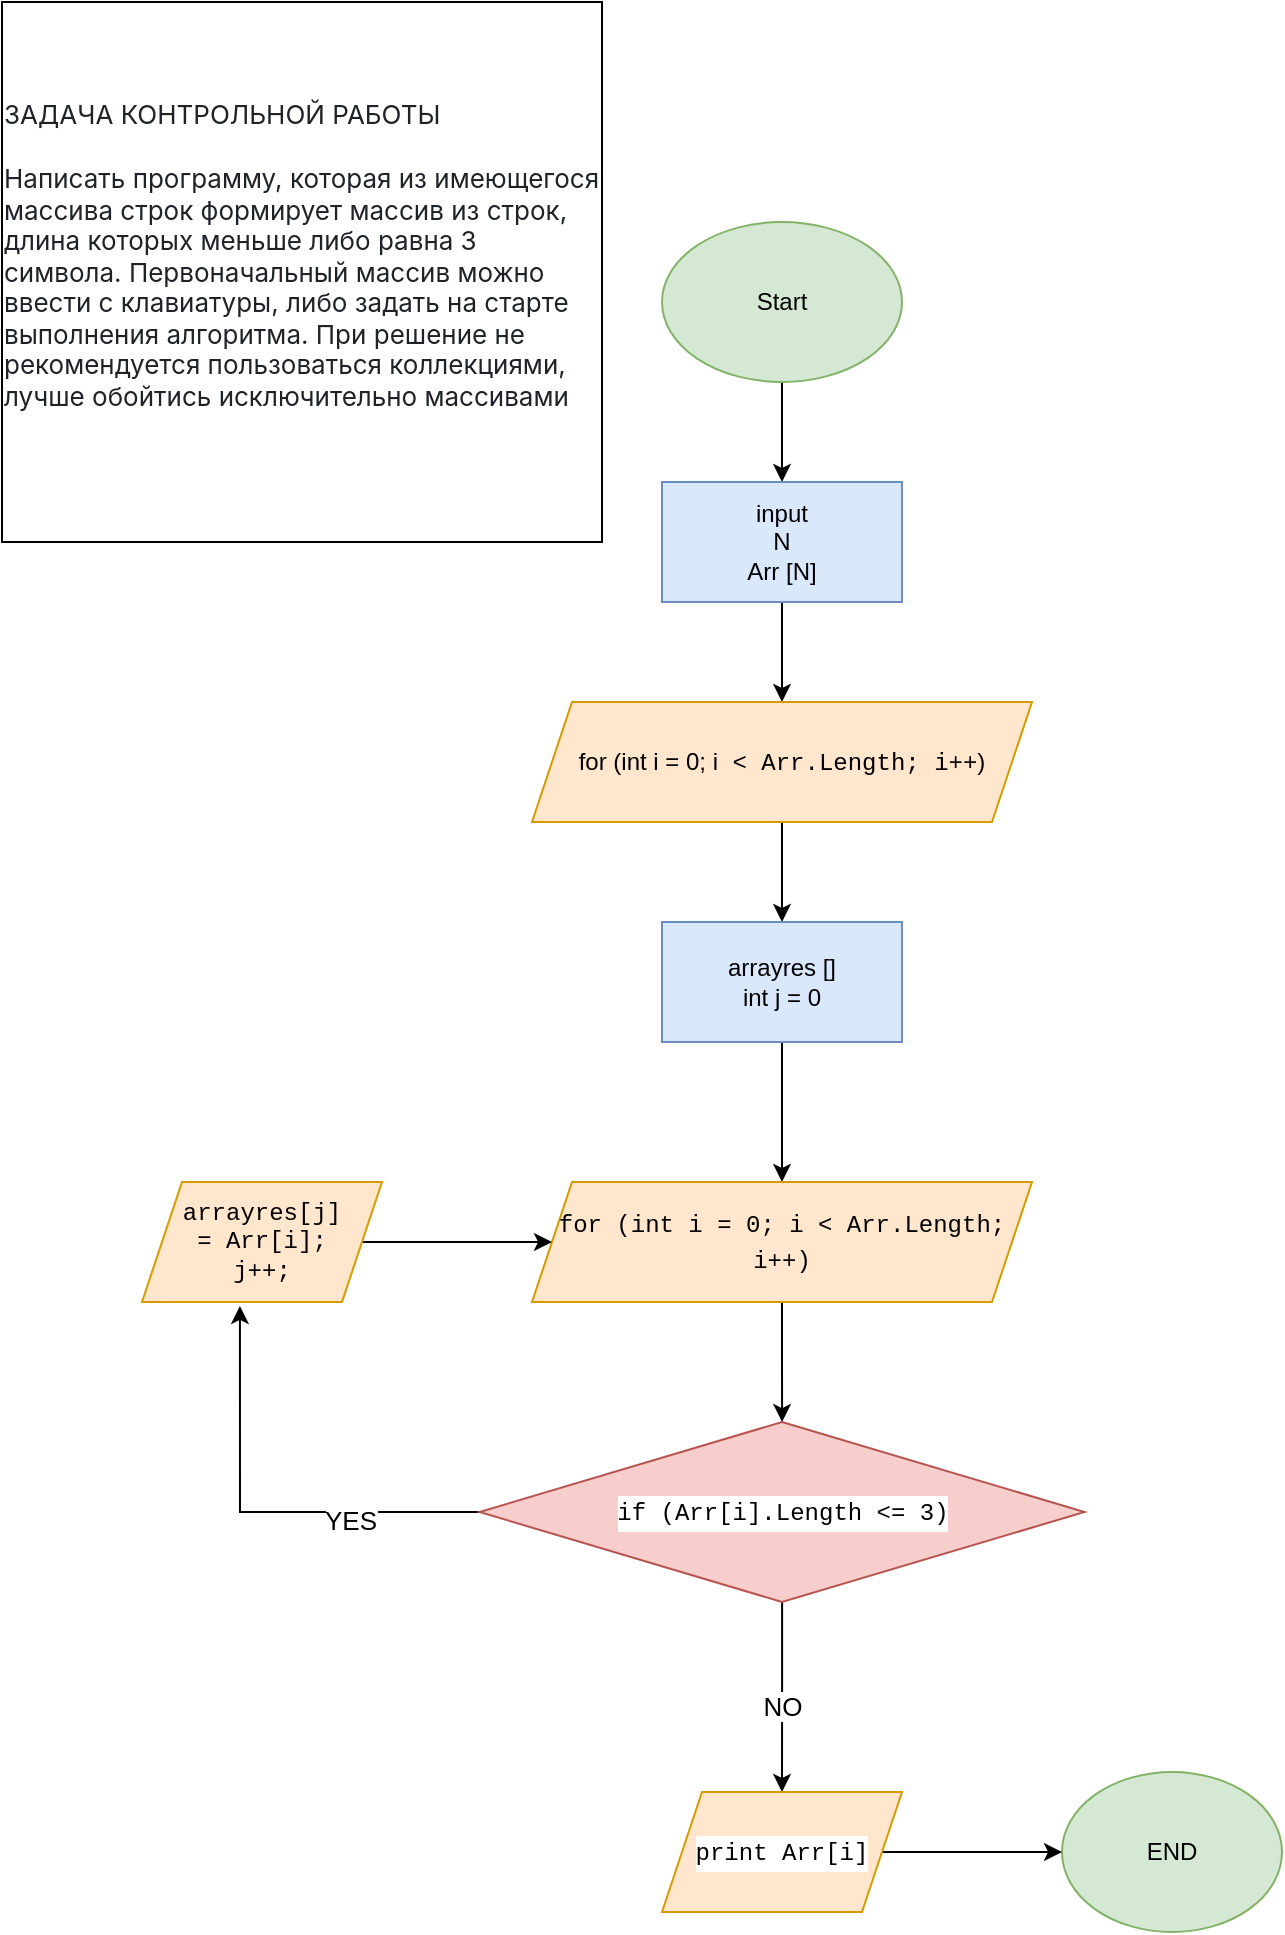 <mxfile version="20.8.16" type="device" pages="4"><diagram name="задача 1" id="wy1H4pSSb9UhJ0ngnT1_"><mxGraphModel dx="1434" dy="907" grid="1" gridSize="10" guides="1" tooltips="1" connect="1" arrows="1" fold="1" page="1" pageScale="1" pageWidth="827" pageHeight="1169" math="0" shadow="0"><root><mxCell id="0"/><mxCell id="1" parent="0"/><mxCell id="vfsNXeWJFqkBvQlt3eMW-3" value="" style="edgeStyle=orthogonalEdgeStyle;rounded=0;orthogonalLoop=1;jettySize=auto;html=1;" parent="1" source="vfsNXeWJFqkBvQlt3eMW-1" target="vfsNXeWJFqkBvQlt3eMW-2" edge="1"><mxGeometry relative="1" as="geometry"/></mxCell><mxCell id="vfsNXeWJFqkBvQlt3eMW-1" value="Start" style="ellipse;whiteSpace=wrap;html=1;fillColor=#d5e8d4;strokeColor=#82b366;" parent="1" vertex="1"><mxGeometry x="340" y="140" width="120" height="80" as="geometry"/></mxCell><mxCell id="vfsNXeWJFqkBvQlt3eMW-5" value="" style="edgeStyle=orthogonalEdgeStyle;rounded=0;orthogonalLoop=1;jettySize=auto;html=1;entryX=0.5;entryY=0;entryDx=0;entryDy=0;" parent="1" source="vfsNXeWJFqkBvQlt3eMW-2" target="5amirOjvzFPl0sC-GQGK-1" edge="1"><mxGeometry relative="1" as="geometry"><mxPoint x="400" y="260" as="targetPoint"/></mxGeometry></mxCell><mxCell id="vfsNXeWJFqkBvQlt3eMW-2" value="input&lt;br&gt;N&lt;br&gt;Arr [N]" style="whiteSpace=wrap;html=1;fillColor=#dae8fc;strokeColor=#6c8ebf;" parent="1" vertex="1"><mxGeometry x="340" y="270" width="120" height="60" as="geometry"/></mxCell><mxCell id="vfsNXeWJFqkBvQlt3eMW-37" value="END" style="ellipse;whiteSpace=wrap;html=1;fillColor=#d5e8d4;strokeColor=#82b366;" parent="1" vertex="1"><mxGeometry x="540" y="915" width="110" height="80" as="geometry"/></mxCell><mxCell id="vfsNXeWJFqkBvQlt3eMW-45" value="&lt;p style=&quot;box-sizing: border-box; margin-bottom: 16px; caret-color: rgb(31, 35, 40); color: rgb(31, 35, 40); font-family: -apple-system, BlinkMacSystemFont, &amp;quot;Segoe UI&amp;quot;, &amp;quot;Noto Sans&amp;quot;, Helvetica, Arial, sans-serif, &amp;quot;Apple Color Emoji&amp;quot;, &amp;quot;Segoe UI Emoji&amp;quot;; text-align: start; text-size-adjust: auto; margin-top: 0px !important; font-size: 13px;&quot; dir=&quot;auto&quot;&gt;&lt;font style=&quot;font-size: 13px;&quot;&gt;ЗАДАЧА КОНТРОЛЬНОЙ РАБОТЫ&lt;/font&gt;&lt;/p&gt;&lt;p style=&quot;box-sizing: border-box; margin-top: 0px; margin-bottom: 16px; caret-color: rgb(31, 35, 40); color: rgb(31, 35, 40); font-family: -apple-system, BlinkMacSystemFont, &amp;quot;Segoe UI&amp;quot;, &amp;quot;Noto Sans&amp;quot;, Helvetica, Arial, sans-serif, &amp;quot;Apple Color Emoji&amp;quot;, &amp;quot;Segoe UI Emoji&amp;quot;; text-align: start; text-size-adjust: auto; font-size: 13px;&quot; dir=&quot;auto&quot;&gt;&lt;font style=&quot;font-size: 13px;&quot;&gt;Написать программу, которая из имеющегося массива строк формирует массив из строк, длина которых меньше либо равна 3 символа. Первоначальный массив можно ввести с клавиатуры, либо задать на старте выполнения алгоритма. При решение не рекомендуется пользоваться коллекциями, лучше обойтись исключительно массивами&lt;/font&gt;&lt;/p&gt;" style="rounded=0;whiteSpace=wrap;html=1;" parent="1" vertex="1"><mxGeometry x="10" y="30" width="300" height="270" as="geometry"/></mxCell><mxCell id="5amirOjvzFPl0sC-GQGK-7" value="" style="edgeStyle=orthogonalEdgeStyle;rounded=0;orthogonalLoop=1;jettySize=auto;html=1;fontSize=13;fontColor=#000000;" edge="1" parent="1" source="5amirOjvzFPl0sC-GQGK-1" target="5amirOjvzFPl0sC-GQGK-6"><mxGeometry relative="1" as="geometry"/></mxCell><mxCell id="5amirOjvzFPl0sC-GQGK-1" value="for (int i = 0; i&lt;span style=&quot;font-family: Menlo, Monaco, &amp;quot;Courier New&amp;quot;, monospace;&quot;&gt; &lt;/span&gt;&lt;span style=&quot;font-family: Menlo, Monaco, &amp;quot;Courier New&amp;quot;, monospace;&quot;&gt;&amp;lt;&lt;/span&gt;&lt;span style=&quot;font-family: Menlo, Monaco, &amp;quot;Courier New&amp;quot;, monospace;&quot;&gt; &lt;/span&gt;&lt;span style=&quot;font-family: Menlo, Monaco, &amp;quot;Courier New&amp;quot;, monospace;&quot;&gt;Arr&lt;/span&gt;&lt;span style=&quot;font-family: Menlo, Monaco, &amp;quot;Courier New&amp;quot;, monospace;&quot;&gt;.&lt;/span&gt;&lt;span style=&quot;font-family: Menlo, Monaco, &amp;quot;Courier New&amp;quot;, monospace;&quot;&gt;Length&lt;/span&gt;&lt;span style=&quot;font-family: Menlo, Monaco, &amp;quot;Courier New&amp;quot;, monospace;&quot;&gt;;&lt;/span&gt;&lt;span style=&quot;font-family: Menlo, Monaco, &amp;quot;Courier New&amp;quot;, monospace;&quot;&gt; &lt;/span&gt;&lt;span style=&quot;font-family: Menlo, Monaco, &amp;quot;Courier New&amp;quot;, monospace;&quot;&gt;i&lt;/span&gt;&lt;span style=&quot;font-family: Menlo, Monaco, &amp;quot;Courier New&amp;quot;, monospace;&quot;&gt;++&lt;/span&gt;)" style="shape=parallelogram;perimeter=parallelogramPerimeter;whiteSpace=wrap;html=1;fixedSize=1;fillColor=#ffe6cc;strokeColor=#d79b00;" vertex="1" parent="1"><mxGeometry x="275" y="380" width="250" height="60" as="geometry"/></mxCell><mxCell id="5amirOjvzFPl0sC-GQGK-13" style="edgeStyle=orthogonalEdgeStyle;rounded=0;orthogonalLoop=1;jettySize=auto;html=1;entryX=0.408;entryY=1.033;entryDx=0;entryDy=0;entryPerimeter=0;fontSize=13;fontColor=#000000;" edge="1" parent="1" source="5amirOjvzFPl0sC-GQGK-5" target="5amirOjvzFPl0sC-GQGK-12"><mxGeometry relative="1" as="geometry"/></mxCell><mxCell id="5amirOjvzFPl0sC-GQGK-14" value="YES" style="edgeLabel;html=1;align=center;verticalAlign=middle;resizable=0;points=[];fontSize=13;fontColor=#000000;" vertex="1" connectable="0" parent="5amirOjvzFPl0sC-GQGK-13"><mxGeometry x="-0.41" y="4" relative="1" as="geometry"><mxPoint as="offset"/></mxGeometry></mxCell><mxCell id="5amirOjvzFPl0sC-GQGK-17" value="" style="edgeStyle=orthogonalEdgeStyle;rounded=0;orthogonalLoop=1;jettySize=auto;html=1;fontSize=13;fontColor=#000000;" edge="1" parent="1" source="5amirOjvzFPl0sC-GQGK-5" target="5amirOjvzFPl0sC-GQGK-16"><mxGeometry relative="1" as="geometry"/></mxCell><mxCell id="5amirOjvzFPl0sC-GQGK-19" value="NO" style="edgeLabel;html=1;align=center;verticalAlign=middle;resizable=0;points=[];fontSize=13;fontColor=#000000;" vertex="1" connectable="0" parent="5amirOjvzFPl0sC-GQGK-17"><mxGeometry x="0.096" relative="1" as="geometry"><mxPoint as="offset"/></mxGeometry></mxCell><mxCell id="5amirOjvzFPl0sC-GQGK-5" value="&lt;div style=&quot;font-family: Menlo, Monaco, &amp;quot;Courier New&amp;quot;, monospace; font-size: 12px; line-height: 18px;&quot;&gt;&lt;div style=&quot;line-height: 18px;&quot;&gt;if (Arr[i].Length &amp;lt;= 3)&lt;/div&gt;&lt;/div&gt;" style="rhombus;whiteSpace=wrap;html=1;labelBackgroundColor=#FFFFFF;fontSize=13;fillColor=#f8cecc;strokeColor=#b85450;" vertex="1" parent="1"><mxGeometry x="248.75" y="740" width="302.5" height="90" as="geometry"/></mxCell><mxCell id="5amirOjvzFPl0sC-GQGK-10" value="" style="edgeStyle=orthogonalEdgeStyle;rounded=0;orthogonalLoop=1;jettySize=auto;html=1;fontSize=13;fontColor=#000000;" edge="1" parent="1" source="5amirOjvzFPl0sC-GQGK-6" target="5amirOjvzFPl0sC-GQGK-9"><mxGeometry relative="1" as="geometry"/></mxCell><mxCell id="5amirOjvzFPl0sC-GQGK-6" value="arrayres []&lt;br&gt;int j = 0" style="whiteSpace=wrap;html=1;fillColor=#dae8fc;strokeColor=#6c8ebf;" vertex="1" parent="1"><mxGeometry x="340" y="490" width="120" height="60" as="geometry"/></mxCell><mxCell id="5amirOjvzFPl0sC-GQGK-11" value="" style="edgeStyle=orthogonalEdgeStyle;rounded=0;orthogonalLoop=1;jettySize=auto;html=1;fontSize=13;fontColor=#000000;" edge="1" parent="1" source="5amirOjvzFPl0sC-GQGK-9" target="5amirOjvzFPl0sC-GQGK-5"><mxGeometry relative="1" as="geometry"/></mxCell><mxCell id="5amirOjvzFPl0sC-GQGK-9" value="&lt;div style=&quot;font-family: Menlo, Monaco, &amp;quot;Courier New&amp;quot;, monospace; line-height: 18px;&quot;&gt;for (int i = 0; i &amp;lt; Arr.Length; i++)&lt;/div&gt;" style="shape=parallelogram;perimeter=parallelogramPerimeter;whiteSpace=wrap;html=1;fixedSize=1;fillColor=#ffe6cc;strokeColor=#d79b00;" vertex="1" parent="1"><mxGeometry x="275" y="620" width="250" height="60" as="geometry"/></mxCell><mxCell id="5amirOjvzFPl0sC-GQGK-15" style="edgeStyle=orthogonalEdgeStyle;rounded=0;orthogonalLoop=1;jettySize=auto;html=1;fontSize=13;fontColor=#000000;" edge="1" parent="1" source="5amirOjvzFPl0sC-GQGK-12" target="5amirOjvzFPl0sC-GQGK-9"><mxGeometry relative="1" as="geometry"/></mxCell><mxCell id="5amirOjvzFPl0sC-GQGK-12" value="&lt;div style=&quot;border-color: var(--border-color); font-family: Menlo, Monaco, &amp;quot;Courier New&amp;quot;, monospace; font-size: 12px;&quot;&gt;arrayres[j] =&amp;nbsp;&lt;span style=&quot;border-color: var(--border-color);&quot;&gt;Arr&lt;/span&gt;[&lt;span style=&quot;border-color: var(--border-color);&quot;&gt;i&lt;/span&gt;];&lt;/div&gt;&lt;div style=&quot;border-color: var(--border-color); font-family: Menlo, Monaco, &amp;quot;Courier New&amp;quot;, monospace; font-size: 12px;&quot;&gt;&lt;span style=&quot;border-color: var(--border-color);&quot;&gt;j&lt;/span&gt;++;&lt;/div&gt;" style="shape=parallelogram;perimeter=parallelogramPerimeter;whiteSpace=wrap;html=1;fixedSize=1;labelBackgroundColor=none;fontSize=13;fillColor=#ffe6cc;strokeColor=#d79b00;" vertex="1" parent="1"><mxGeometry x="80" y="620" width="120" height="60" as="geometry"/></mxCell><mxCell id="5amirOjvzFPl0sC-GQGK-18" style="edgeStyle=orthogonalEdgeStyle;rounded=0;orthogonalLoop=1;jettySize=auto;html=1;entryX=0;entryY=0.5;entryDx=0;entryDy=0;fontSize=13;fontColor=#000000;" edge="1" parent="1" source="5amirOjvzFPl0sC-GQGK-16" target="vfsNXeWJFqkBvQlt3eMW-37"><mxGeometry relative="1" as="geometry"/></mxCell><mxCell id="5amirOjvzFPl0sC-GQGK-16" value="&lt;div style=&quot;font-family: Menlo, Monaco, &amp;quot;Courier New&amp;quot;, monospace; font-size: 12px; line-height: 18px;&quot;&gt;print&amp;nbsp;Arr[i]&lt;/div&gt;" style="shape=parallelogram;perimeter=parallelogramPerimeter;whiteSpace=wrap;html=1;fixedSize=1;fontSize=13;labelBackgroundColor=#FFFFFF;fillColor=#ffe6cc;strokeColor=#d79b00;" vertex="1" parent="1"><mxGeometry x="340" y="925" width="120" height="60" as="geometry"/></mxCell></root></mxGraphModel></diagram><diagram id="Ug3H5KpXucknGna50mcT" name="задача 4"><mxGraphModel dx="954" dy="601" grid="1" gridSize="10" guides="1" tooltips="1" connect="1" arrows="1" fold="1" page="1" pageScale="1" pageWidth="827" pageHeight="1169" math="0" shadow="0"><root><mxCell id="0"/><mxCell id="1" parent="0"/><mxCell id="Ie2vaipxWePsezrHLwGN-1" value="" style="edgeStyle=orthogonalEdgeStyle;rounded=0;orthogonalLoop=1;jettySize=auto;html=1;" parent="1" source="Ie2vaipxWePsezrHLwGN-2" target="Ie2vaipxWePsezrHLwGN-4" edge="1"><mxGeometry relative="1" as="geometry"/></mxCell><mxCell id="Ie2vaipxWePsezrHLwGN-2" value="Start" style="ellipse;whiteSpace=wrap;html=1;" parent="1" vertex="1"><mxGeometry x="310" y="80" width="120" height="80" as="geometry"/></mxCell><mxCell id="Ie2vaipxWePsezrHLwGN-3" value="" style="edgeStyle=orthogonalEdgeStyle;rounded=0;orthogonalLoop=1;jettySize=auto;html=1;" parent="1" source="Ie2vaipxWePsezrHLwGN-4" target="Ie2vaipxWePsezrHLwGN-6" edge="1"><mxGeometry relative="1" as="geometry"/></mxCell><mxCell id="Ie2vaipxWePsezrHLwGN-4" value="numbers [ ]&lt;br&gt;size" style="whiteSpace=wrap;html=1;" parent="1" vertex="1"><mxGeometry x="310" y="190" width="120" height="60" as="geometry"/></mxCell><mxCell id="Ie2vaipxWePsezrHLwGN-5" value="" style="edgeStyle=orthogonalEdgeStyle;rounded=0;orthogonalLoop=1;jettySize=auto;html=1;entryX=0.5;entryY=0;entryDx=0;entryDy=0;" parent="1" source="Ie2vaipxWePsezrHLwGN-6" target="Ie2vaipxWePsezrHLwGN-25" edge="1"><mxGeometry relative="1" as="geometry"><mxPoint x="370" y="380" as="targetPoint"/></mxGeometry></mxCell><mxCell id="Ie2vaipxWePsezrHLwGN-6" value="index = 0&lt;br&gt;sum = 0" style="whiteSpace=wrap;html=1;" parent="1" vertex="1"><mxGeometry x="310" y="270" width="120" height="80" as="geometry"/></mxCell><mxCell id="Ie2vaipxWePsezrHLwGN-7" value="" style="edgeStyle=orthogonalEdgeStyle;rounded=0;orthogonalLoop=1;jettySize=auto;html=1;exitX=0.5;exitY=1;exitDx=0;exitDy=0;entryX=0.25;entryY=0;entryDx=0;entryDy=0;" parent="1" source="Ie2vaipxWePsezrHLwGN-25" target="Ie2vaipxWePsezrHLwGN-27" edge="1"><mxGeometry relative="1" as="geometry"><mxPoint x="370" y="440" as="sourcePoint"/><mxPoint x="470" y="507.5" as="targetPoint"/></mxGeometry></mxCell><mxCell id="Ie2vaipxWePsezrHLwGN-8" value="YES" style="edgeLabel;html=1;align=center;verticalAlign=middle;resizable=0;points=[];" parent="Ie2vaipxWePsezrHLwGN-7" vertex="1" connectable="0"><mxGeometry x="-0.165" y="3" relative="1" as="geometry"><mxPoint as="offset"/></mxGeometry></mxCell><mxCell id="Ie2vaipxWePsezrHLwGN-9" value="NO" style="edgeStyle=orthogonalEdgeStyle;rounded=0;orthogonalLoop=1;jettySize=auto;html=1;exitX=1;exitY=0.5;exitDx=0;exitDy=0;" parent="1" source="Ie2vaipxWePsezrHLwGN-25" edge="1"><mxGeometry relative="1" as="geometry"><mxPoint x="430" y="410" as="sourcePoint"/><mxPoint x="470" y="450" as="targetPoint"/></mxGeometry></mxCell><mxCell id="Ie2vaipxWePsezrHLwGN-22" value="" style="endArrow=classic;html=1;rounded=0;exitX=0.5;exitY=0;exitDx=0;exitDy=0;entryX=0;entryY=0.5;entryDx=0;entryDy=0;" parent="1" source="Gpbe_NX0vmjrMJAFRFJM-1" target="Ie2vaipxWePsezrHLwGN-25" edge="1"><mxGeometry width="50" height="50" relative="1" as="geometry"><mxPoint x="80" y="532.5" as="sourcePoint"/><mxPoint x="310" y="410" as="targetPoint"/><Array as="points"><mxPoint x="230" y="410"/></Array></mxGeometry></mxCell><mxCell id="Ie2vaipxWePsezrHLwGN-24" value="END" style="ellipse;whiteSpace=wrap;html=1;" parent="1" vertex="1"><mxGeometry x="635" y="270" width="110" height="80" as="geometry"/></mxCell><mxCell id="Ie2vaipxWePsezrHLwGN-25" value="index &amp;lt; size" style="rhombus;whiteSpace=wrap;html=1;" parent="1" vertex="1"><mxGeometry x="330" y="370" width="80" height="80" as="geometry"/></mxCell><mxCell id="Ie2vaipxWePsezrHLwGN-26" value="" style="edgeStyle=orthogonalEdgeStyle;rounded=0;orthogonalLoop=1;jettySize=auto;html=1;entryX=0.994;entryY=0.425;entryDx=0;entryDy=0;entryPerimeter=0;" parent="1" source="Ie2vaipxWePsezrHLwGN-27" target="Gpbe_NX0vmjrMJAFRFJM-1" edge="1"><mxGeometry relative="1" as="geometry"><mxPoint x="140.0" y="562.545" as="targetPoint"/></mxGeometry></mxCell><mxCell id="Ie2vaipxWePsezrHLwGN-27" value="sum = sum + numbers [index]" style="rounded=0;whiteSpace=wrap;html=1;" parent="1" vertex="1"><mxGeometry x="339" y="523" width="161" height="57" as="geometry"/></mxCell><mxCell id="Gpbe_NX0vmjrMJAFRFJM-1" value="index = index + 1" style="rounded=0;whiteSpace=wrap;html=1;" parent="1" vertex="1"><mxGeometry x="170" y="536.25" width="120" height="60" as="geometry"/></mxCell><mxCell id="PnfM76dlrP55aUTAERtv-2" value="AvrSum = sum / size" style="rounded=0;whiteSpace=wrap;html=1;" parent="1" vertex="1"><mxGeometry x="470" y="420" width="120" height="60" as="geometry"/></mxCell><mxCell id="PnfM76dlrP55aUTAERtv-3" value="" style="endArrow=classic;html=1;rounded=0;exitX=1;exitY=0.5;exitDx=0;exitDy=0;" parent="1" source="PnfM76dlrP55aUTAERtv-2" edge="1"><mxGeometry width="50" height="50" relative="1" as="geometry"><mxPoint x="510" y="410" as="sourcePoint"/><mxPoint x="640" y="450" as="targetPoint"/></mxGeometry></mxCell><mxCell id="PnfM76dlrP55aUTAERtv-4" value="Print&amp;nbsp; AvrSum" style="shape=parallelogram;perimeter=parallelogramPerimeter;whiteSpace=wrap;html=1;fixedSize=1;" parent="1" vertex="1"><mxGeometry x="630" y="420" width="120" height="60" as="geometry"/></mxCell><mxCell id="PnfM76dlrP55aUTAERtv-5" value="" style="endArrow=classic;html=1;rounded=0;exitX=0.5;exitY=0;exitDx=0;exitDy=0;entryX=0.5;entryY=1;entryDx=0;entryDy=0;" parent="1" source="PnfM76dlrP55aUTAERtv-4" target="Ie2vaipxWePsezrHLwGN-24" edge="1"><mxGeometry width="50" height="50" relative="1" as="geometry"><mxPoint x="570" y="410" as="sourcePoint"/><mxPoint x="620" y="360" as="targetPoint"/></mxGeometry></mxCell><mxCell id="T_Mu9d3GubkV32582_lq-1" value="Задача №4.&lt;br&gt;Найти средне&amp;nbsp;арифметическое среди всех элементов массива." style="rounded=0;whiteSpace=wrap;html=1;fontFamily=Helvetica;fontSize=12;align=left;" parent="1" vertex="1"><mxGeometry x="70" y="30" width="190" height="100" as="geometry"/></mxCell></root></mxGraphModel></diagram><diagram id="-nuWa2VL_Xr4T9bl6zeu" name="задача 2"><mxGraphModel dx="795" dy="501" grid="1" gridSize="10" guides="1" tooltips="1" connect="1" arrows="1" fold="1" page="1" pageScale="1" pageWidth="827" pageHeight="1169" math="0" shadow="0"><root><mxCell id="0"/><mxCell id="1" parent="0"/><mxCell id="-gVgY0zAVMb4R_WmPAbS-1" value="" style="edgeStyle=orthogonalEdgeStyle;rounded=0;orthogonalLoop=1;jettySize=auto;html=1;" parent="1" source="-gVgY0zAVMb4R_WmPAbS-2" target="-gVgY0zAVMb4R_WmPAbS-4" edge="1"><mxGeometry relative="1" as="geometry"/></mxCell><mxCell id="-gVgY0zAVMb4R_WmPAbS-2" value="Start" style="ellipse;whiteSpace=wrap;html=1;" parent="1" vertex="1"><mxGeometry x="310" y="130" width="120" height="80" as="geometry"/></mxCell><mxCell id="-gVgY0zAVMb4R_WmPAbS-3" value="" style="edgeStyle=orthogonalEdgeStyle;rounded=0;orthogonalLoop=1;jettySize=auto;html=1;" parent="1" source="-gVgY0zAVMb4R_WmPAbS-4" target="-gVgY0zAVMb4R_WmPAbS-6" edge="1"><mxGeometry relative="1" as="geometry"/></mxCell><mxCell id="-gVgY0zAVMb4R_WmPAbS-4" value="numbers [ ]&lt;br&gt;size" style="whiteSpace=wrap;html=1;" parent="1" vertex="1"><mxGeometry x="310" y="240" width="120" height="60" as="geometry"/></mxCell><mxCell id="-gVgY0zAVMb4R_WmPAbS-5" value="" style="edgeStyle=orthogonalEdgeStyle;rounded=0;orthogonalLoop=1;jettySize=auto;html=1;entryX=0.5;entryY=0;entryDx=0;entryDy=0;" parent="1" source="-gVgY0zAVMb4R_WmPAbS-6" target="-gVgY0zAVMb4R_WmPAbS-12" edge="1"><mxGeometry relative="1" as="geometry"><mxPoint x="370" y="430" as="targetPoint"/><Array as="points"><mxPoint x="400" y="420"/></Array></mxGeometry></mxCell><mxCell id="-gVgY0zAVMb4R_WmPAbS-6" value="index = 0&lt;br&gt;" style="whiteSpace=wrap;html=1;" parent="1" vertex="1"><mxGeometry x="310" y="320" width="120" height="80" as="geometry"/></mxCell><mxCell id="-gVgY0zAVMb4R_WmPAbS-7" value="" style="edgeStyle=orthogonalEdgeStyle;rounded=0;orthogonalLoop=1;jettySize=auto;html=1;exitX=0.5;exitY=1;exitDx=0;exitDy=0;entryX=0.25;entryY=0;entryDx=0;entryDy=0;" parent="1" source="-gVgY0zAVMb4R_WmPAbS-12" target="-gVgY0zAVMb4R_WmPAbS-14" edge="1"><mxGeometry relative="1" as="geometry"><mxPoint x="370" y="490" as="sourcePoint"/><mxPoint x="470" y="557.5" as="targetPoint"/></mxGeometry></mxCell><mxCell id="-gVgY0zAVMb4R_WmPAbS-8" value="YES" style="edgeLabel;html=1;align=center;verticalAlign=middle;resizable=0;points=[];" parent="-gVgY0zAVMb4R_WmPAbS-7" vertex="1" connectable="0"><mxGeometry x="-0.165" y="3" relative="1" as="geometry"><mxPoint as="offset"/></mxGeometry></mxCell><mxCell id="-gVgY0zAVMb4R_WmPAbS-9" value="NO" style="edgeStyle=orthogonalEdgeStyle;rounded=0;orthogonalLoop=1;jettySize=auto;html=1;exitX=1;exitY=0.5;exitDx=0;exitDy=0;" parent="1" source="-gVgY0zAVMb4R_WmPAbS-12" target="-gVgY0zAVMb4R_WmPAbS-18" edge="1"><mxGeometry relative="1" as="geometry"><mxPoint x="430" y="460" as="sourcePoint"/><mxPoint x="470" y="500" as="targetPoint"/></mxGeometry></mxCell><mxCell id="-gVgY0zAVMb4R_WmPAbS-10" value="" style="endArrow=classic;html=1;rounded=0;exitX=0.5;exitY=0;exitDx=0;exitDy=0;entryX=0;entryY=0.5;entryDx=0;entryDy=0;" parent="1" source="-gVgY0zAVMb4R_WmPAbS-15" target="-gVgY0zAVMb4R_WmPAbS-12" edge="1"><mxGeometry width="50" height="50" relative="1" as="geometry"><mxPoint x="80" y="582.5" as="sourcePoint"/><mxPoint x="310" y="460" as="targetPoint"/><Array as="points"><mxPoint x="210" y="480"/></Array></mxGeometry></mxCell><mxCell id="-gVgY0zAVMb4R_WmPAbS-11" value="END" style="ellipse;whiteSpace=wrap;html=1;" parent="1" vertex="1"><mxGeometry x="650" y="320" width="110" height="80" as="geometry"/></mxCell><mxCell id="-gVgY0zAVMb4R_WmPAbS-12" value="index &amp;lt; size / 2 - 0,5" style="rhombus;whiteSpace=wrap;html=1;" parent="1" vertex="1"><mxGeometry x="330" y="430" width="150" height="100" as="geometry"/></mxCell><mxCell id="-gVgY0zAVMb4R_WmPAbS-13" value="" style="edgeStyle=orthogonalEdgeStyle;rounded=0;orthogonalLoop=1;jettySize=auto;html=1;entryX=0.994;entryY=0.425;entryDx=0;entryDy=0;entryPerimeter=0;" parent="1" source="-gVgY0zAVMb4R_WmPAbS-14" target="-gVgY0zAVMb4R_WmPAbS-15" edge="1"><mxGeometry relative="1" as="geometry"><mxPoint x="140.0" y="612.545" as="targetPoint"/></mxGeometry></mxCell><mxCell id="-gVgY0zAVMb4R_WmPAbS-14" value="temp =&amp;nbsp; numbers [index]&lt;br&gt;numbers [index] = numbers [size - 1 - index]&lt;br&gt;numbers [size - 1 -index] = temp" style="rounded=0;whiteSpace=wrap;html=1;" parent="1" vertex="1"><mxGeometry x="339" y="580" width="281" height="90" as="geometry"/></mxCell><mxCell id="-gVgY0zAVMb4R_WmPAbS-15" value="index = index + 1" style="rounded=0;whiteSpace=wrap;html=1;" parent="1" vertex="1"><mxGeometry x="150" y="600" width="120" height="60" as="geometry"/></mxCell><mxCell id="-gVgY0zAVMb4R_WmPAbS-18" value="Print&amp;nbsp; numbers [index]" style="shape=parallelogram;perimeter=parallelogramPerimeter;whiteSpace=wrap;html=1;fixedSize=1;" parent="1" vertex="1"><mxGeometry x="630" y="470" width="150" height="80" as="geometry"/></mxCell><mxCell id="-gVgY0zAVMb4R_WmPAbS-19" value="" style="endArrow=classic;html=1;rounded=0;exitX=0.5;exitY=0;exitDx=0;exitDy=0;entryX=0.5;entryY=1;entryDx=0;entryDy=0;" parent="1" source="-gVgY0zAVMb4R_WmPAbS-18" target="-gVgY0zAVMb4R_WmPAbS-11" edge="1"><mxGeometry width="50" height="50" relative="1" as="geometry"><mxPoint x="570" y="460" as="sourcePoint"/><mxPoint x="620" y="410" as="targetPoint"/></mxGeometry></mxCell><mxCell id="-gVgY0zAVMb4R_WmPAbS-20" value="Задача №2.&lt;br&gt;Задание на «разворот» массива. Нужно перевернуть массив и записать его в обратном порядке.&amp;nbsp;" style="rounded=0;whiteSpace=wrap;html=1;fontFamily=Helvetica;fontSize=12;align=left;" parent="1" vertex="1"><mxGeometry x="70" y="80" width="190" height="100" as="geometry"/></mxCell></root></mxGraphModel></diagram><diagram id="5WRVcsbhGWoMK3zC7NZa" name="Задача №3"><mxGraphModel dx="1004" dy="633" grid="1" gridSize="10" guides="1" tooltips="1" connect="1" arrows="1" fold="1" page="1" pageScale="1" pageWidth="827" pageHeight="1169" math="0" shadow="0"><root><mxCell id="0"/><mxCell id="1" parent="0"/><mxCell id="s5tRq17TI4upcBbhDZd--1" value="" style="edgeStyle=orthogonalEdgeStyle;rounded=0;orthogonalLoop=1;jettySize=auto;html=1;" edge="1" parent="1" source="s5tRq17TI4upcBbhDZd--2" target="s5tRq17TI4upcBbhDZd--4"><mxGeometry relative="1" as="geometry"/></mxCell><mxCell id="s5tRq17TI4upcBbhDZd--2" value="Start" style="ellipse;whiteSpace=wrap;html=1;" vertex="1" parent="1"><mxGeometry x="340" y="110" width="120" height="80" as="geometry"/></mxCell><mxCell id="s5tRq17TI4upcBbhDZd--3" value="" style="edgeStyle=orthogonalEdgeStyle;rounded=0;orthogonalLoop=1;jettySize=auto;html=1;" edge="1" parent="1" source="s5tRq17TI4upcBbhDZd--4" target="s5tRq17TI4upcBbhDZd--6"><mxGeometry relative="1" as="geometry"/></mxCell><mxCell id="s5tRq17TI4upcBbhDZd--4" value="numbers [ ]&lt;br&gt;size" style="whiteSpace=wrap;html=1;" vertex="1" parent="1"><mxGeometry x="340" y="220" width="120" height="60" as="geometry"/></mxCell><mxCell id="s5tRq17TI4upcBbhDZd--5" value="" style="edgeStyle=orthogonalEdgeStyle;rounded=0;orthogonalLoop=1;jettySize=auto;html=1;entryX=0.5;entryY=0;entryDx=0;entryDy=0;" edge="1" parent="1" source="s5tRq17TI4upcBbhDZd--6" target="s5tRq17TI4upcBbhDZd--26"><mxGeometry relative="1" as="geometry"><mxPoint x="400" y="410" as="targetPoint"/></mxGeometry></mxCell><mxCell id="s5tRq17TI4upcBbhDZd--6" value="index=1&lt;br&gt;max = numbers [0]&lt;br&gt;min = numbers [0]&lt;br&gt;maxIndex = index [0]&lt;br&gt;minIndex = index [0]" style="whiteSpace=wrap;html=1;" vertex="1" parent="1"><mxGeometry x="340" y="300" width="120" height="80" as="geometry"/></mxCell><mxCell id="s5tRq17TI4upcBbhDZd--7" value="" style="edgeStyle=orthogonalEdgeStyle;rounded=0;orthogonalLoop=1;jettySize=auto;html=1;exitX=0.5;exitY=1;exitDx=0;exitDy=0;" edge="1" parent="1" source="s5tRq17TI4upcBbhDZd--26" target="s5tRq17TI4upcBbhDZd--12"><mxGeometry relative="1" as="geometry"><mxPoint x="400" y="470" as="sourcePoint"/></mxGeometry></mxCell><mxCell id="s5tRq17TI4upcBbhDZd--8" value="YES" style="edgeLabel;html=1;align=center;verticalAlign=middle;resizable=0;points=[];" vertex="1" connectable="0" parent="s5tRq17TI4upcBbhDZd--7"><mxGeometry x="-0.165" y="3" relative="1" as="geometry"><mxPoint as="offset"/></mxGeometry></mxCell><mxCell id="s5tRq17TI4upcBbhDZd--9" value="NO" style="edgeStyle=orthogonalEdgeStyle;rounded=0;orthogonalLoop=1;jettySize=auto;html=1;exitX=1;exitY=0.5;exitDx=0;exitDy=0;entryX=0;entryY=0.5;entryDx=0;entryDy=0;" edge="1" parent="1" source="s5tRq17TI4upcBbhDZd--26" target="s5tRq17TI4upcBbhDZd--31"><mxGeometry relative="1" as="geometry"><mxPoint x="460" y="440" as="sourcePoint"/><mxPoint x="550" y="440" as="targetPoint"/></mxGeometry></mxCell><mxCell id="s5tRq17TI4upcBbhDZd--10" value="" style="edgeStyle=orthogonalEdgeStyle;rounded=0;orthogonalLoop=1;jettySize=auto;html=1;entryX=1;entryY=0.5;entryDx=0;entryDy=0;" edge="1" parent="1" source="s5tRq17TI4upcBbhDZd--12" target="s5tRq17TI4upcBbhDZd--28"><mxGeometry relative="1" as="geometry"><mxPoint x="320" y="580" as="targetPoint"/></mxGeometry></mxCell><mxCell id="s5tRq17TI4upcBbhDZd--11" value="YES" style="edgeLabel;html=1;align=center;verticalAlign=middle;resizable=0;points=[];" vertex="1" connectable="0" parent="s5tRq17TI4upcBbhDZd--10"><mxGeometry x="-0.25" y="4" relative="1" as="geometry"><mxPoint as="offset"/></mxGeometry></mxCell><mxCell id="s5tRq17TI4upcBbhDZd--12" value="numbesr [index] &amp;gt; max" style="rhombus;whiteSpace=wrap;html=1;" vertex="1" parent="1"><mxGeometry x="430" y="537.5" width="140" height="110" as="geometry"/></mxCell><mxCell id="s5tRq17TI4upcBbhDZd--13" value="numbesr [index] &amp;gt; min" style="rhombus;whiteSpace=wrap;html=1;" vertex="1" parent="1"><mxGeometry x="430" y="700" width="140" height="110" as="geometry"/></mxCell><mxCell id="s5tRq17TI4upcBbhDZd--14" value="" style="endArrow=classic;html=1;rounded=0;exitX=0.5;exitY=1;exitDx=0;exitDy=0;entryX=0.5;entryY=0;entryDx=0;entryDy=0;" edge="1" parent="1" source="s5tRq17TI4upcBbhDZd--12" target="s5tRq17TI4upcBbhDZd--13"><mxGeometry width="50" height="50" relative="1" as="geometry"><mxPoint x="390" y="570" as="sourcePoint"/><mxPoint x="440" y="520" as="targetPoint"/></mxGeometry></mxCell><mxCell id="s5tRq17TI4upcBbhDZd--15" value="NO" style="edgeLabel;html=1;align=center;verticalAlign=middle;resizable=0;points=[];" vertex="1" connectable="0" parent="s5tRq17TI4upcBbhDZd--14"><mxGeometry x="-0.029" y="-3" relative="1" as="geometry"><mxPoint as="offset"/></mxGeometry></mxCell><mxCell id="s5tRq17TI4upcBbhDZd--16" value="" style="edgeStyle=orthogonalEdgeStyle;rounded=0;orthogonalLoop=1;jettySize=auto;html=1;exitX=0;exitY=0.5;exitDx=0;exitDy=0;entryX=0.5;entryY=1;entryDx=0;entryDy=0;" edge="1" parent="1" source="s5tRq17TI4upcBbhDZd--13" target="s5tRq17TI4upcBbhDZd--22"><mxGeometry relative="1" as="geometry"><mxPoint x="290" y="747.5" as="sourcePoint"/><mxPoint x="110" y="630" as="targetPoint"/><Array as="points"><mxPoint x="110" y="755"/></Array></mxGeometry></mxCell><mxCell id="s5tRq17TI4upcBbhDZd--17" value="YES" style="edgeLabel;html=1;align=center;verticalAlign=middle;resizable=0;points=[];" vertex="1" connectable="0" parent="s5tRq17TI4upcBbhDZd--16"><mxGeometry x="-0.25" y="4" relative="1" as="geometry"><mxPoint as="offset"/></mxGeometry></mxCell><mxCell id="s5tRq17TI4upcBbhDZd--18" value="" style="endArrow=classic;html=1;rounded=0;exitX=0.5;exitY=1;exitDx=0;exitDy=0;" edge="1" parent="1" source="s5tRq17TI4upcBbhDZd--13"><mxGeometry width="50" height="50" relative="1" as="geometry"><mxPoint x="410" y="870" as="sourcePoint"/><mxPoint x="500" y="870" as="targetPoint"/></mxGeometry></mxCell><mxCell id="s5tRq17TI4upcBbhDZd--19" value="NO" style="edgeLabel;html=1;align=center;verticalAlign=middle;resizable=0;points=[];" vertex="1" connectable="0" parent="s5tRq17TI4upcBbhDZd--18"><mxGeometry x="-0.029" y="-3" relative="1" as="geometry"><mxPoint as="offset"/></mxGeometry></mxCell><mxCell id="s5tRq17TI4upcBbhDZd--20" value="min = numbers [index]&lt;br&gt;minIndex = index" style="whiteSpace=wrap;html=1;" vertex="1" parent="1"><mxGeometry x="440" y="870" width="130" height="70" as="geometry"/></mxCell><mxCell id="s5tRq17TI4upcBbhDZd--21" value="" style="endArrow=classic;html=1;rounded=0;exitX=0;exitY=0.5;exitDx=0;exitDy=0;entryX=0.5;entryY=1;entryDx=0;entryDy=0;" edge="1" parent="1" source="s5tRq17TI4upcBbhDZd--20" target="s5tRq17TI4upcBbhDZd--22"><mxGeometry width="50" height="50" relative="1" as="geometry"><mxPoint x="390" y="750" as="sourcePoint"/><mxPoint x="60" y="690" as="targetPoint"/><Array as="points"><mxPoint x="110" y="900"/></Array></mxGeometry></mxCell><mxCell id="s5tRq17TI4upcBbhDZd--22" value="index = index + 1" style="rounded=0;whiteSpace=wrap;html=1;" vertex="1" parent="1"><mxGeometry x="50" y="562.5" width="120" height="60" as="geometry"/></mxCell><mxCell id="s5tRq17TI4upcBbhDZd--23" value="" style="endArrow=classic;html=1;rounded=0;exitX=0.5;exitY=0;exitDx=0;exitDy=0;entryX=0;entryY=0.5;entryDx=0;entryDy=0;" edge="1" parent="1" source="s5tRq17TI4upcBbhDZd--22" target="s5tRq17TI4upcBbhDZd--26"><mxGeometry width="50" height="50" relative="1" as="geometry"><mxPoint x="350" y="650" as="sourcePoint"/><mxPoint x="340" y="440" as="targetPoint"/><Array as="points"><mxPoint x="110" y="440"/></Array></mxGeometry></mxCell><mxCell id="s5tRq17TI4upcBbhDZd--26" value="index &amp;lt; size" style="rhombus;whiteSpace=wrap;html=1;" vertex="1" parent="1"><mxGeometry x="360" y="400" width="80" height="80" as="geometry"/></mxCell><mxCell id="s5tRq17TI4upcBbhDZd--27" value="" style="edgeStyle=orthogonalEdgeStyle;rounded=0;orthogonalLoop=1;jettySize=auto;html=1;" edge="1" parent="1" source="s5tRq17TI4upcBbhDZd--28" target="s5tRq17TI4upcBbhDZd--22"><mxGeometry relative="1" as="geometry"/></mxCell><mxCell id="s5tRq17TI4upcBbhDZd--28" value="max = numbers [index]&lt;br&gt;maxIndex = index" style="rounded=0;whiteSpace=wrap;html=1;" vertex="1" parent="1"><mxGeometry x="240" y="562.5" width="130" height="67.5" as="geometry"/></mxCell><mxCell id="s5tRq17TI4upcBbhDZd--29" value="Задача №3&lt;br&gt;Найти сумму элементов массива, лежащих между максимальным и минимальным по значению элементами" style="rounded=0;whiteSpace=wrap;html=1;align=left;" vertex="1" parent="1"><mxGeometry x="110" y="110" width="200" height="80" as="geometry"/></mxCell><mxCell id="s5tRq17TI4upcBbhDZd--38" value="" style="edgeStyle=orthogonalEdgeStyle;rounded=0;orthogonalLoop=1;jettySize=auto;html=1;" edge="1" parent="1" source="s5tRq17TI4upcBbhDZd--31" target="s5tRq17TI4upcBbhDZd--37"><mxGeometry relative="1" as="geometry"/></mxCell><mxCell id="s5tRq17TI4upcBbhDZd--39" value="NO" style="edgeLabel;html=1;align=center;verticalAlign=middle;resizable=0;points=[];" vertex="1" connectable="0" parent="s5tRq17TI4upcBbhDZd--38"><mxGeometry x="-0.112" y="-3" relative="1" as="geometry"><mxPoint as="offset"/></mxGeometry></mxCell><mxCell id="s5tRq17TI4upcBbhDZd--31" value="maxIndex &amp;gt; minIndex" style="rhombus;whiteSpace=wrap;html=1;" vertex="1" parent="1"><mxGeometry x="590" y="380" width="140" height="120" as="geometry"/></mxCell><mxCell id="s5tRq17TI4upcBbhDZd--32" value="" style="edgeStyle=orthogonalEdgeStyle;rounded=0;orthogonalLoop=1;jettySize=auto;html=1;exitX=0.5;exitY=1;exitDx=0;exitDy=0;" edge="1" parent="1" source="s5tRq17TI4upcBbhDZd--31"><mxGeometry relative="1" as="geometry"><mxPoint x="650" y="527" as="sourcePoint"/><mxPoint x="750" y="584.5" as="targetPoint"/><Array as="points"><mxPoint x="660" y="584"/></Array></mxGeometry></mxCell><mxCell id="s5tRq17TI4upcBbhDZd--33" value="YES" style="edgeLabel;html=1;align=center;verticalAlign=middle;resizable=0;points=[];" vertex="1" connectable="0" parent="s5tRq17TI4upcBbhDZd--32"><mxGeometry x="-0.165" y="3" relative="1" as="geometry"><mxPoint as="offset"/></mxGeometry></mxCell><mxCell id="s5tRq17TI4upcBbhDZd--44" value="" style="edgeStyle=orthogonalEdgeStyle;rounded=0;orthogonalLoop=1;jettySize=auto;html=1;" edge="1" parent="1" source="s5tRq17TI4upcBbhDZd--35" target="s5tRq17TI4upcBbhDZd--45"><mxGeometry relative="1" as="geometry"><mxPoint x="985" y="588.789" as="targetPoint"/></mxGeometry></mxCell><mxCell id="s5tRq17TI4upcBbhDZd--35" value="minIndex = index&lt;br&gt;SumIndex = maxIndex" style="rounded=0;whiteSpace=wrap;html=1;" vertex="1" parent="1"><mxGeometry x="750" y="555" width="130" height="67.5" as="geometry"/></mxCell><mxCell id="s5tRq17TI4upcBbhDZd--46" value="" style="edgeStyle=orthogonalEdgeStyle;rounded=0;orthogonalLoop=1;jettySize=auto;html=1;" edge="1" parent="1" source="s5tRq17TI4upcBbhDZd--37" target="s5tRq17TI4upcBbhDZd--45"><mxGeometry relative="1" as="geometry"/></mxCell><mxCell id="s5tRq17TI4upcBbhDZd--37" value="maxIndex = index&lt;br&gt;SumIndex = minIndex" style="rounded=0;whiteSpace=wrap;html=1;" vertex="1" parent="1"><mxGeometry x="810" y="406.25" width="130" height="67.5" as="geometry"/></mxCell><mxCell id="s5tRq17TI4upcBbhDZd--49" value="" style="edgeStyle=orthogonalEdgeStyle;rounded=0;orthogonalLoop=1;jettySize=auto;html=1;" edge="1" parent="1" source="s5tRq17TI4upcBbhDZd--40" target="s5tRq17TI4upcBbhDZd--48"><mxGeometry relative="1" as="geometry"/></mxCell><mxCell id="s5tRq17TI4upcBbhDZd--52" value="YES" style="edgeLabel;html=1;align=center;verticalAlign=middle;resizable=0;points=[];" vertex="1" connectable="0" parent="s5tRq17TI4upcBbhDZd--49"><mxGeometry x="-0.06" y="4" relative="1" as="geometry"><mxPoint as="offset"/></mxGeometry></mxCell><mxCell id="s5tRq17TI4upcBbhDZd--51" value="" style="edgeStyle=orthogonalEdgeStyle;rounded=0;orthogonalLoop=1;jettySize=auto;html=1;" edge="1" parent="1" source="s5tRq17TI4upcBbhDZd--40" target="s5tRq17TI4upcBbhDZd--50"><mxGeometry relative="1" as="geometry"/></mxCell><mxCell id="s5tRq17TI4upcBbhDZd--53" value="NO" style="edgeLabel;html=1;align=center;verticalAlign=middle;resizable=0;points=[];" vertex="1" connectable="0" parent="s5tRq17TI4upcBbhDZd--51"><mxGeometry x="-0.313" relative="1" as="geometry"><mxPoint as="offset"/></mxGeometry></mxCell><mxCell id="s5tRq17TI4upcBbhDZd--40" value="index &amp;lt; SumIndex-1" style="rhombus;whiteSpace=wrap;html=1;rounded=0;" vertex="1" parent="1"><mxGeometry x="950" y="250" width="140" height="100" as="geometry"/></mxCell><mxCell id="s5tRq17TI4upcBbhDZd--47" value="" style="edgeStyle=orthogonalEdgeStyle;rounded=0;orthogonalLoop=1;jettySize=auto;html=1;entryX=0;entryY=0.5;entryDx=0;entryDy=0;" edge="1" parent="1" source="s5tRq17TI4upcBbhDZd--45" target="s5tRq17TI4upcBbhDZd--54"><mxGeometry relative="1" as="geometry"/></mxCell><mxCell id="s5tRq17TI4upcBbhDZd--45" value="" style="shape=waypoint;sketch=0;size=6;pointerEvents=1;points=[];fillColor=default;resizable=0;rotatable=0;perimeter=centerPerimeter;snapToPoint=1;rounded=0;" vertex="1" parent="1"><mxGeometry x="1000" y="430" width="20" height="20" as="geometry"/></mxCell><mxCell id="s5tRq17TI4upcBbhDZd--48" value="Sum = Sum + numbers [index]&amp;nbsp;" style="whiteSpace=wrap;html=1;rounded=0;" vertex="1" parent="1"><mxGeometry x="1190" y="270" width="170" height="60" as="geometry"/></mxCell><mxCell id="s5tRq17TI4upcBbhDZd--60" value="" style="edgeStyle=orthogonalEdgeStyle;rounded=0;orthogonalLoop=1;jettySize=auto;html=1;" edge="1" parent="1" source="s5tRq17TI4upcBbhDZd--50" target="s5tRq17TI4upcBbhDZd--59"><mxGeometry relative="1" as="geometry"/></mxCell><mxCell id="s5tRq17TI4upcBbhDZd--50" value="Print Sum" style="shape=parallelogram;perimeter=parallelogramPerimeter;whiteSpace=wrap;html=1;fixedSize=1;rounded=0;" vertex="1" parent="1"><mxGeometry x="960" y="150" width="120" height="60" as="geometry"/></mxCell><mxCell id="s5tRq17TI4upcBbhDZd--56" value="" style="edgeStyle=orthogonalEdgeStyle;rounded=0;orthogonalLoop=1;jettySize=auto;html=1;" edge="1" parent="1" source="s5tRq17TI4upcBbhDZd--54" target="s5tRq17TI4upcBbhDZd--40"><mxGeometry relative="1" as="geometry"/></mxCell><mxCell id="s5tRq17TI4upcBbhDZd--54" value="index = index + 1" style="rounded=0;whiteSpace=wrap;html=1;" vertex="1" parent="1"><mxGeometry x="1090" y="410" width="120" height="60" as="geometry"/></mxCell><mxCell id="s5tRq17TI4upcBbhDZd--58" value="" style="endArrow=classic;html=1;rounded=0;exitX=0.5;exitY=1;exitDx=0;exitDy=0;entryX=1;entryY=0.5;entryDx=0;entryDy=0;" edge="1" parent="1" source="s5tRq17TI4upcBbhDZd--48" target="s5tRq17TI4upcBbhDZd--54"><mxGeometry width="50" height="50" relative="1" as="geometry"><mxPoint x="910" y="470" as="sourcePoint"/><mxPoint x="960" y="420" as="targetPoint"/><Array as="points"><mxPoint x="1275" y="440"/></Array></mxGeometry></mxCell><mxCell id="s5tRq17TI4upcBbhDZd--59" value="END" style="ellipse;whiteSpace=wrap;html=1;rounded=0;" vertex="1" parent="1"><mxGeometry x="1180" y="140" width="80" height="80" as="geometry"/></mxCell></root></mxGraphModel></diagram></mxfile>